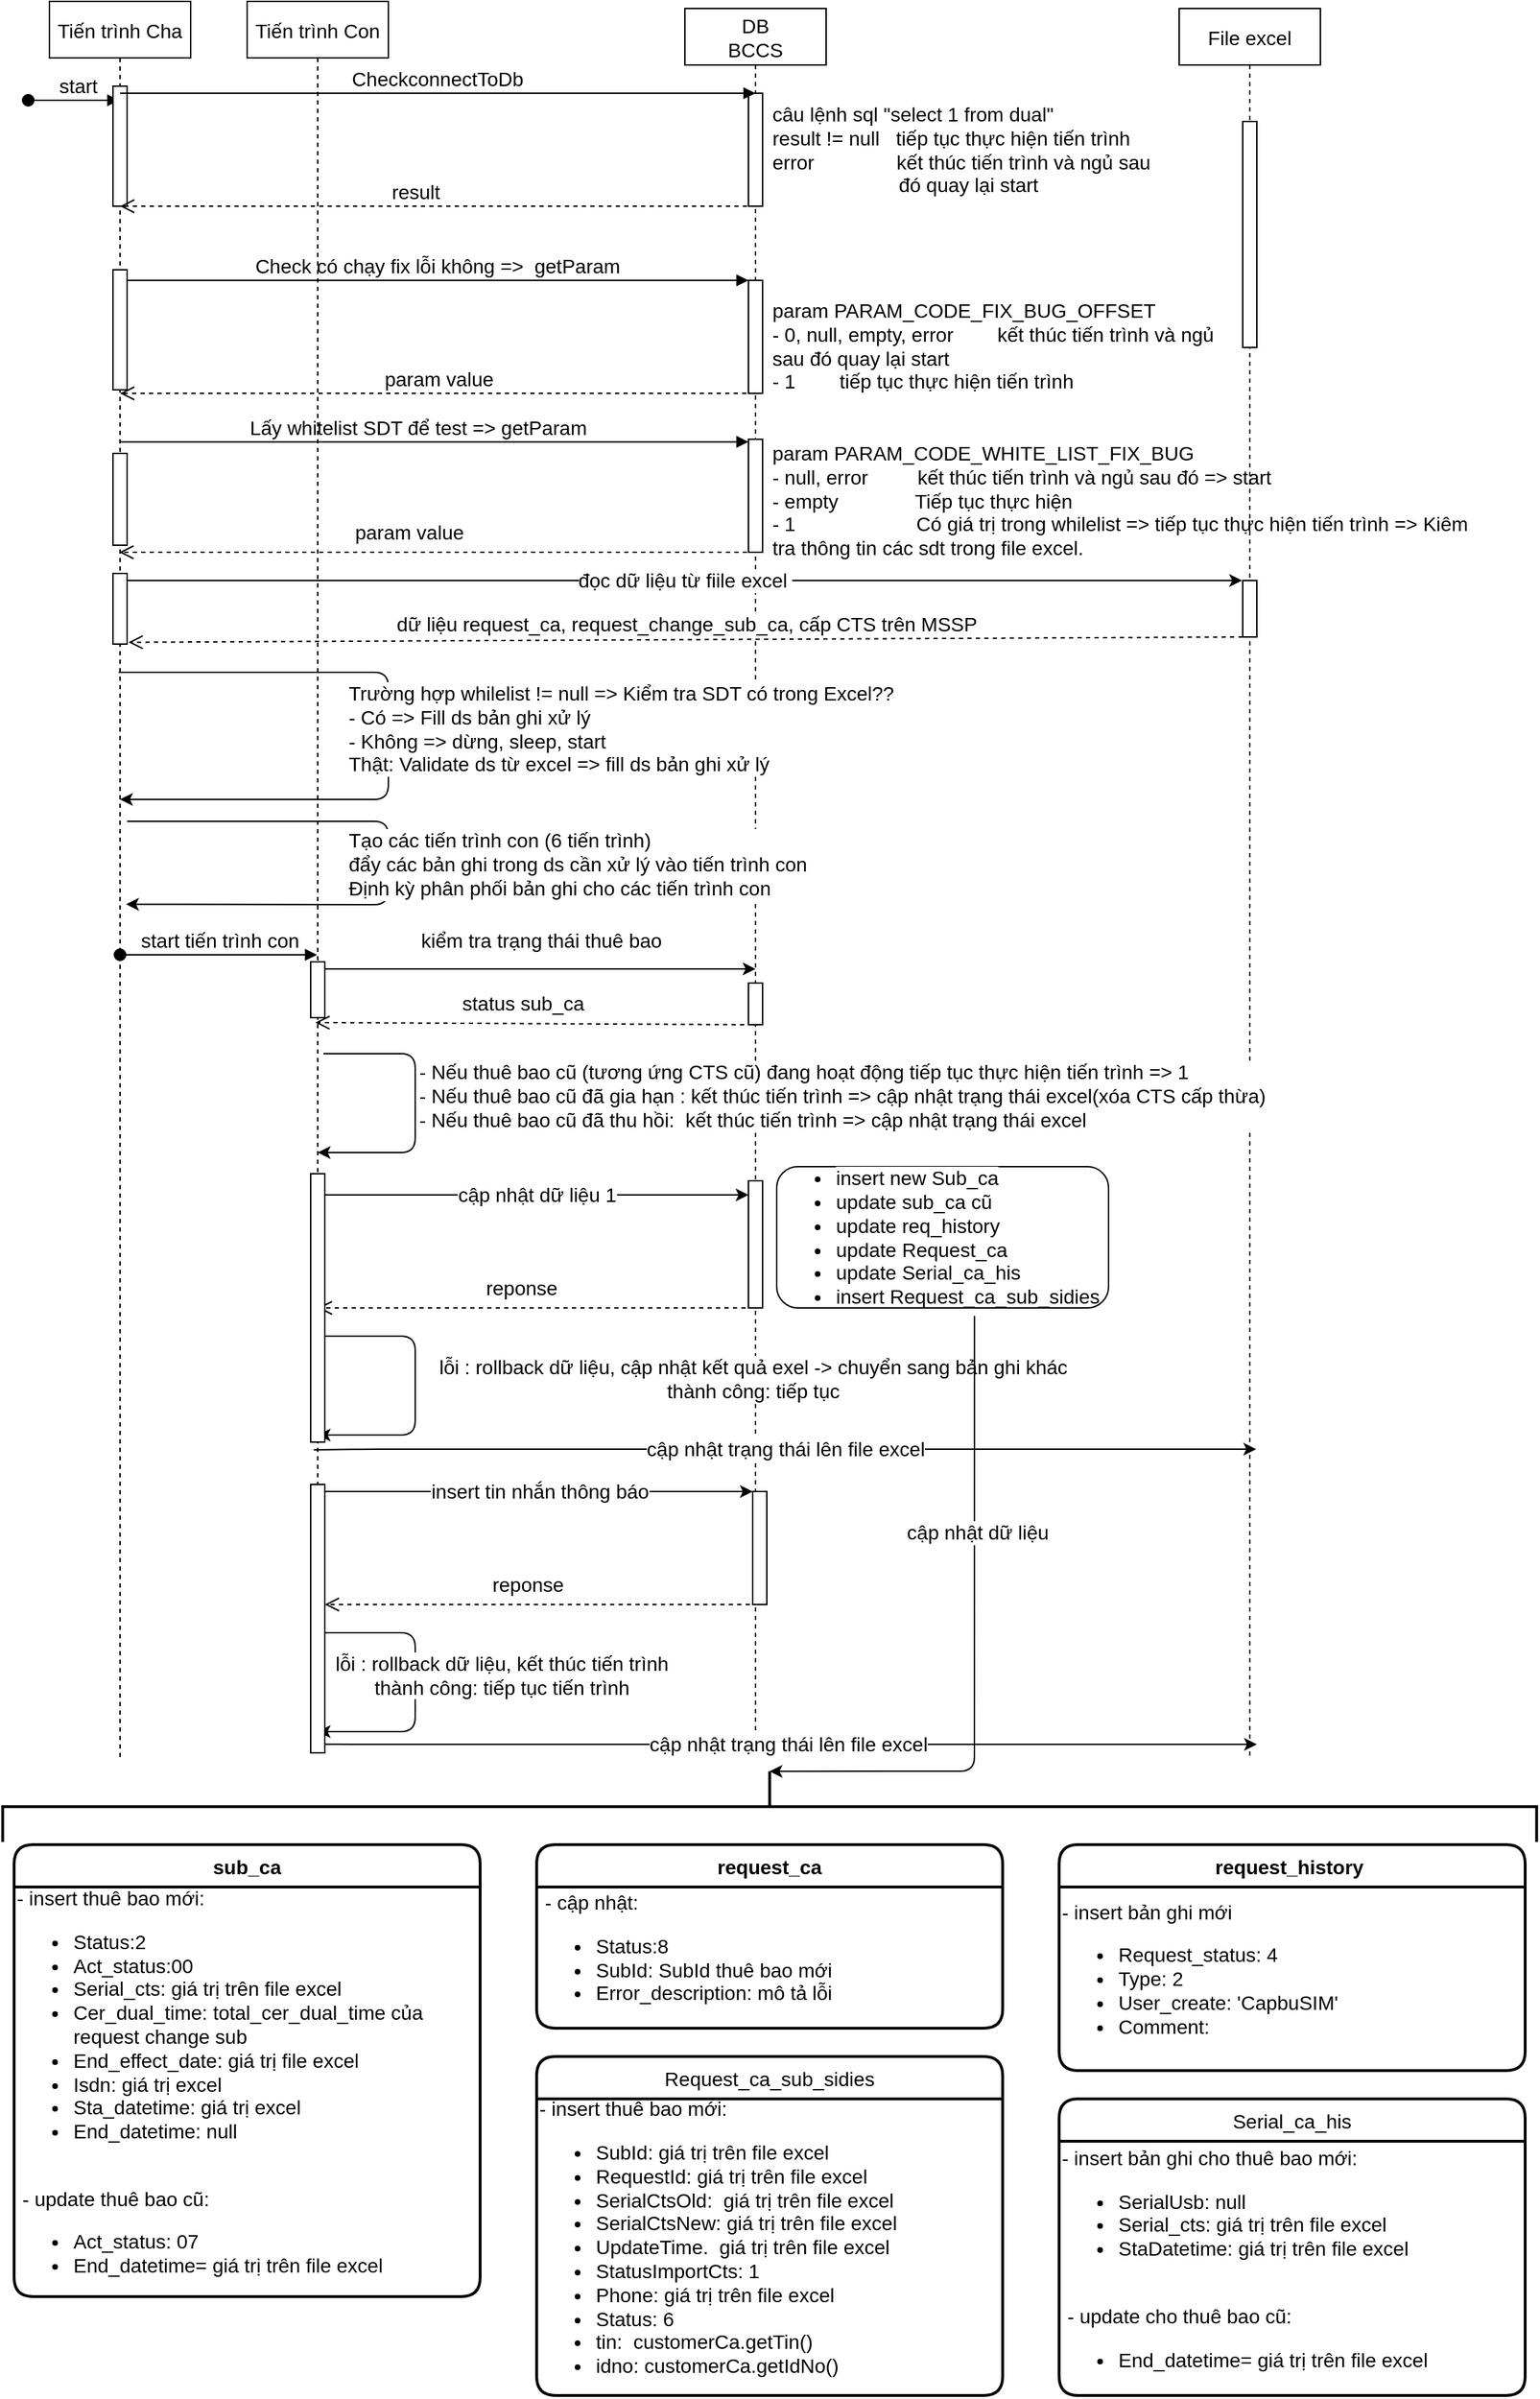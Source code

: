 <mxfile version="13.5.9" type="github">
  <diagram id="kgpKYQtTHZ0yAKxKKP6v" name="Page-1">
    <mxGraphModel dx="2347" dy="836" grid="1" gridSize="10" guides="1" tooltips="1" connect="1" arrows="1" fold="1" page="1" pageScale="1" pageWidth="850" pageHeight="1100" math="0" shadow="0">
      <root>
        <mxCell id="0" />
        <mxCell id="1" parent="0" />
        <mxCell id="3nuBFxr9cyL0pnOWT2aG-1" value="Tiến trình Cha" style="shape=umlLifeline;perimeter=lifelinePerimeter;container=1;collapsible=0;recursiveResize=0;rounded=0;shadow=0;strokeWidth=1;fontSize=14;" parent="1" vertex="1">
          <mxGeometry x="-110" y="75" width="100" height="1245" as="geometry" />
        </mxCell>
        <mxCell id="3nuBFxr9cyL0pnOWT2aG-2" value="" style="points=[];perimeter=orthogonalPerimeter;rounded=0;shadow=0;strokeWidth=1;fontSize=14;" parent="3nuBFxr9cyL0pnOWT2aG-1" vertex="1">
          <mxGeometry x="45" y="190" width="10" height="85" as="geometry" />
        </mxCell>
        <mxCell id="3nuBFxr9cyL0pnOWT2aG-3" value="start " style="verticalAlign=bottom;startArrow=oval;endArrow=block;startSize=8;shadow=0;strokeWidth=1;fontSize=14;" parent="3nuBFxr9cyL0pnOWT2aG-1" target="3nuBFxr9cyL0pnOWT2aG-1" edge="1">
          <mxGeometry x="0.167" relative="1" as="geometry">
            <mxPoint x="-15" y="70" as="sourcePoint" />
            <mxPoint as="offset" />
          </mxGeometry>
        </mxCell>
        <mxCell id="3nuBFxr9cyL0pnOWT2aG-4" value="" style="points=[];perimeter=orthogonalPerimeter;rounded=0;shadow=0;strokeWidth=1;fontSize=14;" parent="3nuBFxr9cyL0pnOWT2aG-1" vertex="1">
          <mxGeometry x="45" y="405" width="10" height="50" as="geometry" />
        </mxCell>
        <mxCell id="zwl1kb8XWR0ilbOw2src-7" value="" style="points=[];perimeter=orthogonalPerimeter;rounded=0;shadow=0;strokeWidth=1;fontSize=14;" parent="3nuBFxr9cyL0pnOWT2aG-1" vertex="1">
          <mxGeometry x="45" y="320" width="10" height="65" as="geometry" />
        </mxCell>
        <mxCell id="zwl1kb8XWR0ilbOw2src-13" value="" style="points=[];perimeter=orthogonalPerimeter;rounded=0;shadow=0;strokeWidth=1;fontSize=14;" parent="3nuBFxr9cyL0pnOWT2aG-1" vertex="1">
          <mxGeometry x="45" y="60" width="10" height="85" as="geometry" />
        </mxCell>
        <mxCell id="3nuBFxr9cyL0pnOWT2aG-5" value="DB &#xa;BCCS" style="shape=umlLifeline;perimeter=lifelinePerimeter;container=1;collapsible=0;recursiveResize=0;rounded=0;shadow=0;strokeWidth=1;fontSize=14;" parent="1" vertex="1">
          <mxGeometry x="340" y="80" width="100" height="1220" as="geometry" />
        </mxCell>
        <mxCell id="3nuBFxr9cyL0pnOWT2aG-6" value="" style="points=[];perimeter=orthogonalPerimeter;rounded=0;shadow=0;strokeWidth=1;fontSize=14;" parent="3nuBFxr9cyL0pnOWT2aG-5" vertex="1">
          <mxGeometry x="45" y="192.5" width="10" height="80" as="geometry" />
        </mxCell>
        <mxCell id="zwl1kb8XWR0ilbOw2src-9" value="" style="points=[];perimeter=orthogonalPerimeter;rounded=0;shadow=0;strokeWidth=1;fontSize=14;" parent="3nuBFxr9cyL0pnOWT2aG-5" vertex="1">
          <mxGeometry x="45" y="305" width="10" height="80" as="geometry" />
        </mxCell>
        <mxCell id="zwl1kb8XWR0ilbOw2src-14" value="" style="points=[];perimeter=orthogonalPerimeter;rounded=0;shadow=0;strokeWidth=1;fontSize=14;" parent="3nuBFxr9cyL0pnOWT2aG-5" vertex="1">
          <mxGeometry x="45" y="60" width="10" height="80" as="geometry" />
        </mxCell>
        <mxCell id="qP7RfjjSuJHUTKs1OxjB-9" value="" style="points=[];perimeter=orthogonalPerimeter;rounded=0;shadow=0;strokeWidth=1;fontSize=14;" parent="3nuBFxr9cyL0pnOWT2aG-5" vertex="1">
          <mxGeometry x="45" y="690" width="10" height="29.5" as="geometry" />
        </mxCell>
        <mxCell id="qP7RfjjSuJHUTKs1OxjB-18" value="" style="points=[];perimeter=orthogonalPerimeter;rounded=0;shadow=0;strokeWidth=1;fontSize=14;" parent="3nuBFxr9cyL0pnOWT2aG-5" vertex="1">
          <mxGeometry x="45" y="830" width="10" height="90" as="geometry" />
        </mxCell>
        <mxCell id="qP7RfjjSuJHUTKs1OxjB-24" value="" style="points=[];perimeter=orthogonalPerimeter;rounded=0;shadow=0;strokeWidth=1;fontSize=14;" parent="3nuBFxr9cyL0pnOWT2aG-5" vertex="1">
          <mxGeometry x="48" y="1050" width="10" height="80" as="geometry" />
        </mxCell>
        <mxCell id="3nuBFxr9cyL0pnOWT2aG-7" value="param value" style="verticalAlign=bottom;endArrow=open;dashed=1;endSize=8;shadow=0;strokeWidth=1;fontSize=14;" parent="1" edge="1" target="3nuBFxr9cyL0pnOWT2aG-1">
          <mxGeometry x="-0.006" relative="1" as="geometry">
            <mxPoint x="49.5" y="352.5" as="targetPoint" />
            <mxPoint x="389.5" y="352.5" as="sourcePoint" />
            <Array as="points">
              <mxPoint x="260" y="352.5" />
            </Array>
            <mxPoint as="offset" />
          </mxGeometry>
        </mxCell>
        <mxCell id="3nuBFxr9cyL0pnOWT2aG-8" value="Check có chạy fix lỗi không =&gt;  getParam" style="verticalAlign=bottom;endArrow=block;entryX=0;entryY=0;shadow=0;strokeWidth=1;fontSize=14;" parent="1" source="3nuBFxr9cyL0pnOWT2aG-2" target="3nuBFxr9cyL0pnOWT2aG-6" edge="1">
          <mxGeometry relative="1" as="geometry">
            <mxPoint x="275" y="282.5" as="sourcePoint" />
            <mxPoint as="offset" />
          </mxGeometry>
        </mxCell>
        <mxCell id="zwl1kb8XWR0ilbOw2src-1" value="File excel" style="shape=umlLifeline;perimeter=lifelinePerimeter;container=1;collapsible=0;recursiveResize=0;rounded=0;shadow=0;strokeWidth=1;fontSize=14;" parent="1" vertex="1">
          <mxGeometry x="690" y="80" width="100" height="1240" as="geometry" />
        </mxCell>
        <mxCell id="zwl1kb8XWR0ilbOw2src-2" value="" style="points=[];perimeter=orthogonalPerimeter;rounded=0;shadow=0;strokeWidth=1;fontSize=14;" parent="zwl1kb8XWR0ilbOw2src-1" vertex="1">
          <mxGeometry x="45" y="80" width="10" height="160" as="geometry" />
        </mxCell>
        <mxCell id="zwl1kb8XWR0ilbOw2src-6" value="&lt;div&gt;param&amp;nbsp;PARAM_CODE_FIX_BUG_OFFSET&amp;nbsp;&amp;nbsp;&lt;/div&gt;- 0, null, empty, error&amp;nbsp; &amp;nbsp; &amp;nbsp; &amp;nbsp; kết thúc tiến trình và ngủ sau đó quay lại start&lt;div style=&quot;font-size: 14px&quot;&gt;- 1&amp;nbsp; &amp;nbsp; &amp;nbsp; &amp;nbsp; tiếp tục thực hiện tiến trình&lt;/div&gt;" style="text;html=1;strokeColor=none;fillColor=none;align=left;verticalAlign=middle;whiteSpace=wrap;rounded=0;fontSize=14;" parent="1" vertex="1">
          <mxGeometry x="400" y="287.5" width="330" height="62.5" as="geometry" />
        </mxCell>
        <mxCell id="zwl1kb8XWR0ilbOw2src-8" value="Lấy whitelist SDT để test =&gt; getParam" style="verticalAlign=bottom;endArrow=block;shadow=0;strokeWidth=1;exitX=0.493;exitY=0.272;exitDx=0;exitDy=0;exitPerimeter=0;fontSize=14;" parent="1" target="zwl1kb8XWR0ilbOw2src-9" edge="1">
          <mxGeometry x="-0.048" relative="1" as="geometry">
            <mxPoint x="-60.7" y="386.84" as="sourcePoint" />
            <mxPoint x="380" y="387" as="targetPoint" />
            <mxPoint as="offset" />
          </mxGeometry>
        </mxCell>
        <mxCell id="zwl1kb8XWR0ilbOw2src-11" value="param PARAM_CODE_WHITE_LIST_FIX_BUG&lt;br style=&quot;font-size: 14px&quot;&gt;- null, error&amp;nbsp; &amp;nbsp; &amp;nbsp; &amp;nbsp; &amp;nbsp;kết thúc tiến trình và ngủ sau đó =&amp;gt; start&lt;br style=&quot;font-size: 14px&quot;&gt;- empty&amp;nbsp; &amp;nbsp; &amp;nbsp; &amp;nbsp; &amp;nbsp; &amp;nbsp; &amp;nbsp; Tiếp tục thực hiện&lt;br&gt;- 1&amp;nbsp; &amp;nbsp; &amp;nbsp; &amp;nbsp; &amp;nbsp; &amp;nbsp; &amp;nbsp; &amp;nbsp; &amp;nbsp; &amp;nbsp; &amp;nbsp; Có giá trị trong whilelist =&amp;gt; tiếp tục thực hiện tiến trình =&amp;gt; Kiêm tra thông tin các sdt trong file excel." style="text;whiteSpace=wrap;html=1;fontSize=14;" parent="1" vertex="1">
          <mxGeometry x="400" y="380" width="510" height="85" as="geometry" />
        </mxCell>
        <mxCell id="zwl1kb8XWR0ilbOw2src-12" value="param value" style="verticalAlign=bottom;endArrow=open;dashed=1;endSize=8;shadow=0;strokeWidth=1;fontSize=14;" parent="1" edge="1">
          <mxGeometry x="0.177" y="-20" relative="1" as="geometry">
            <mxPoint x="-60.553" y="465" as="targetPoint" />
            <mxPoint x="390" y="465" as="sourcePoint" />
            <Array as="points">
              <mxPoint x="260.5" y="465" />
            </Array>
            <mxPoint x="20" y="16" as="offset" />
          </mxGeometry>
        </mxCell>
        <mxCell id="zwl1kb8XWR0ilbOw2src-17" value="CheckconnectToDb" style="verticalAlign=bottom;endArrow=block;entryX=0.5;entryY=0;shadow=0;strokeWidth=1;entryDx=0;entryDy=0;entryPerimeter=0;fontSize=14;" parent="1" target="zwl1kb8XWR0ilbOw2src-14" edge="1" source="3nuBFxr9cyL0pnOWT2aG-1">
          <mxGeometry relative="1" as="geometry">
            <mxPoint x="50" y="140" as="sourcePoint" />
            <mxPoint x="380" y="140" as="targetPoint" />
            <mxPoint as="offset" />
          </mxGeometry>
        </mxCell>
        <mxCell id="zwl1kb8XWR0ilbOw2src-18" value="result " style="verticalAlign=bottom;endArrow=open;dashed=1;endSize=8;shadow=0;strokeWidth=1;fontSize=14;" parent="1" edge="1" target="3nuBFxr9cyL0pnOWT2aG-1">
          <mxGeometry x="0.059" relative="1" as="geometry">
            <mxPoint x="50" y="220" as="targetPoint" />
            <mxPoint x="390" y="220" as="sourcePoint" />
            <Array as="points" />
            <mxPoint as="offset" />
          </mxGeometry>
        </mxCell>
        <mxCell id="zwl1kb8XWR0ilbOw2src-19" value="câu lệnh sql &quot;select 1 from dual&quot;&lt;br style=&quot;font-size: 14px;&quot;&gt;result != null&amp;nbsp; &amp;nbsp;tiếp tục thực hiện tiến trình&lt;br style=&quot;font-size: 14px;&quot;&gt;error&amp;nbsp; &amp;nbsp; &amp;nbsp; &amp;nbsp; &amp;nbsp; &amp;nbsp; &amp;nbsp; &amp;nbsp;kết thúc tiến trình và ngủ sau&amp;nbsp; &amp;nbsp; &amp;nbsp; &amp;nbsp; &amp;nbsp; &amp;nbsp; &amp;nbsp; &amp;nbsp; &amp;nbsp; &amp;nbsp; &amp;nbsp; &amp;nbsp; &amp;nbsp;đó quay lại start" style="text;html=1;strokeColor=none;fillColor=none;align=left;verticalAlign=middle;whiteSpace=wrap;rounded=0;fontSize=14;" parent="1" vertex="1">
          <mxGeometry x="400" y="150" width="280" height="60" as="geometry" />
        </mxCell>
        <mxCell id="zwl1kb8XWR0ilbOw2src-21" value="" style="points=[];perimeter=orthogonalPerimeter;rounded=0;shadow=0;strokeWidth=1;fontSize=14;" parent="1" vertex="1">
          <mxGeometry x="735" y="485" width="10" height="40" as="geometry" />
        </mxCell>
        <mxCell id="qP7RfjjSuJHUTKs1OxjB-2" value="" style="endArrow=classic;html=1;fontSize=14;" parent="1" edge="1" source="3nuBFxr9cyL0pnOWT2aG-4">
          <mxGeometry relative="1" as="geometry">
            <mxPoint x="-60.553" y="485" as="sourcePoint" />
            <mxPoint x="734.5" y="485" as="targetPoint" />
          </mxGeometry>
        </mxCell>
        <mxCell id="qP7RfjjSuJHUTKs1OxjB-3" value="đọc dữ liệu từ fiile excel&amp;nbsp;" style="edgeLabel;resizable=0;html=1;align=center;verticalAlign=middle;fontSize=14;" parent="qP7RfjjSuJHUTKs1OxjB-2" connectable="0" vertex="1">
          <mxGeometry relative="1" as="geometry" />
        </mxCell>
        <mxCell id="qP7RfjjSuJHUTKs1OxjB-5" value="dữ liệu request_ca, request_change_sub_ca, cấp CTS trên MSSP&lt;br style=&quot;font-size: 14px;&quot;&gt;" style="html=1;verticalAlign=bottom;endArrow=open;dashed=1;endSize=8;exitX=0;exitY=1;exitDx=0;exitDy=0;exitPerimeter=0;entryX=1.1;entryY=0.975;entryDx=0;entryDy=0;entryPerimeter=0;fontSize=14;" parent="1" source="zwl1kb8XWR0ilbOw2src-21" target="3nuBFxr9cyL0pnOWT2aG-4" edge="1">
          <mxGeometry relative="1" as="geometry">
            <mxPoint x="420" y="575" as="sourcePoint" />
            <mxPoint x="340" y="575" as="targetPoint" />
            <Array as="points" />
          </mxGeometry>
        </mxCell>
        <mxCell id="qP7RfjjSuJHUTKs1OxjB-6" value="" style="endArrow=classic;html=1;fontSize=14;" parent="1" edge="1" source="cTrpMsffe2Rf8CX8WzKy-10">
          <mxGeometry relative="1" as="geometry">
            <mxPoint x="55.5" y="760" as="sourcePoint" />
            <mxPoint x="390" y="760" as="targetPoint" />
          </mxGeometry>
        </mxCell>
        <mxCell id="qP7RfjjSuJHUTKs1OxjB-7" value="kiểm tra trạng thái thuê bao" style="edgeLabel;resizable=0;html=1;align=center;verticalAlign=middle;fontSize=14;" parent="qP7RfjjSuJHUTKs1OxjB-6" connectable="0" vertex="1">
          <mxGeometry relative="1" as="geometry">
            <mxPoint y="-20" as="offset" />
          </mxGeometry>
        </mxCell>
        <mxCell id="qP7RfjjSuJHUTKs1OxjB-8" value="status sub_ca" style="verticalAlign=bottom;endArrow=open;dashed=1;endSize=8;shadow=0;strokeWidth=1;fontSize=14;entryX=0.483;entryY=0.568;entryDx=0;entryDy=0;entryPerimeter=0;" parent="1" edge="1">
          <mxGeometry x="0.177" y="-20" relative="1" as="geometry">
            <mxPoint x="78.3" y="797.96" as="targetPoint" />
            <mxPoint x="388" y="799.5" as="sourcePoint" />
            <Array as="points" />
            <mxPoint x="20" y="16" as="offset" />
          </mxGeometry>
        </mxCell>
        <mxCell id="qP7RfjjSuJHUTKs1OxjB-12" value="" style="endArrow=classic;html=1;fontSize=14;entryX=0.493;entryY=0.501;entryDx=0;entryDy=0;entryPerimeter=0;" parent="1" edge="1">
          <mxGeometry relative="1" as="geometry">
            <mxPoint x="-55" y="655.5" as="sourcePoint" />
            <mxPoint x="-55.7" y="714.245" as="targetPoint" />
            <Array as="points">
              <mxPoint x="130" y="655.5" />
              <mxPoint x="130" y="714.5" />
            </Array>
          </mxGeometry>
        </mxCell>
        <mxCell id="qP7RfjjSuJHUTKs1OxjB-13" value="Tạo các tiến trình con (6 tiến trình)&lt;br&gt;đẩy các bản ghi trong ds cần xử lý vào tiến trình con&lt;br&gt;Định kỳ phân phối bản ghi cho các tiến trình con" style="edgeLabel;resizable=0;html=1;align=left;verticalAlign=middle;fontSize=14;" parent="qP7RfjjSuJHUTKs1OxjB-12" connectable="0" vertex="1">
          <mxGeometry relative="1" as="geometry">
            <mxPoint x="-30.0" as="offset" />
          </mxGeometry>
        </mxCell>
        <mxCell id="qP7RfjjSuJHUTKs1OxjB-14" value=" start tiến trình con" style="verticalAlign=bottom;startArrow=oval;endArrow=block;startSize=8;shadow=0;strokeWidth=1;fontSize=14;" parent="1" edge="1">
          <mxGeometry x="0.004" relative="1" as="geometry">
            <mxPoint x="-60" y="750" as="sourcePoint" />
            <mxPoint x="-1" as="offset" />
            <mxPoint x="79.5" y="750.0" as="targetPoint" />
          </mxGeometry>
        </mxCell>
        <mxCell id="qP7RfjjSuJHUTKs1OxjB-15" value="" style="endArrow=classic;html=1;fontSize=14;" parent="1" edge="1">
          <mxGeometry relative="1" as="geometry">
            <mxPoint x="84" y="820" as="sourcePoint" />
            <mxPoint x="80" y="890" as="targetPoint" />
            <Array as="points">
              <mxPoint x="149" y="820" />
              <mxPoint x="149" y="890" />
              <mxPoint x="119" y="890" />
            </Array>
          </mxGeometry>
        </mxCell>
        <mxCell id="qP7RfjjSuJHUTKs1OxjB-16" value="- Nếu thuê bao cũ (tương ứng CTS cũ) đang hoạt động tiếp tục thực hiện tiến trình =&amp;gt; 1&lt;br style=&quot;font-size: 14px&quot;&gt;- Nếu thuê bao cũ đã gia hạn : kết thúc tiến trình =&amp;gt; cập nhật trạng thái excel(xóa CTS cấp thừa)&lt;br&gt;- Nếu thuê bao cũ đã thu hồi:&amp;nbsp; kết thúc tiến trình =&amp;gt; cập nhật trạng thái excel" style="edgeLabel;resizable=0;html=1;align=left;verticalAlign=middle;fontSize=14;" parent="qP7RfjjSuJHUTKs1OxjB-15" connectable="0" vertex="1">
          <mxGeometry relative="1" as="geometry">
            <mxPoint x="1" y="-7.11" as="offset" />
          </mxGeometry>
        </mxCell>
        <mxCell id="qP7RfjjSuJHUTKs1OxjB-19" value="" style="endArrow=classic;html=1;fontSize=14;" parent="1" edge="1" source="cTrpMsffe2Rf8CX8WzKy-11">
          <mxGeometry relative="1" as="geometry">
            <mxPoint x="50.5" y="920" as="sourcePoint" />
            <mxPoint x="385" y="920" as="targetPoint" />
          </mxGeometry>
        </mxCell>
        <mxCell id="qP7RfjjSuJHUTKs1OxjB-20" value="cập nhật dữ liệu 1" style="edgeLabel;resizable=0;html=1;align=center;verticalAlign=middle;fontSize=14;" parent="qP7RfjjSuJHUTKs1OxjB-19" connectable="0" vertex="1">
          <mxGeometry relative="1" as="geometry" />
        </mxCell>
        <mxCell id="qP7RfjjSuJHUTKs1OxjB-21" value="reponse" style="verticalAlign=bottom;endArrow=open;dashed=1;endSize=8;shadow=0;strokeWidth=1;fontSize=14;entryX=0.5;entryY=0.5;entryDx=0;entryDy=0;entryPerimeter=0;" parent="1" edge="1" target="cTrpMsffe2Rf8CX8WzKy-11">
          <mxGeometry x="0.177" y="-20" relative="1" as="geometry">
            <mxPoint x="47" y="1000" as="targetPoint" />
            <mxPoint x="383" y="1000" as="sourcePoint" />
            <Array as="points" />
            <mxPoint x="20" y="16" as="offset" />
          </mxGeometry>
        </mxCell>
        <mxCell id="qP7RfjjSuJHUTKs1OxjB-22" value="" style="endArrow=classic;html=1;fontSize=14;exitX=0.472;exitY=0.816;exitDx=0;exitDy=0;exitPerimeter=0;" parent="1" edge="1">
          <mxGeometry relative="1" as="geometry">
            <mxPoint x="77.2" y="1100.52" as="sourcePoint" />
            <mxPoint x="744.5" y="1100" as="targetPoint" />
            <Array as="points">
              <mxPoint x="115" y="1100" />
            </Array>
          </mxGeometry>
        </mxCell>
        <mxCell id="qP7RfjjSuJHUTKs1OxjB-23" value="cập nhật trạng thái lên file excel" style="edgeLabel;resizable=0;html=1;align=center;verticalAlign=middle;fontSize=14;" parent="qP7RfjjSuJHUTKs1OxjB-22" connectable="0" vertex="1">
          <mxGeometry relative="1" as="geometry" />
        </mxCell>
        <mxCell id="qP7RfjjSuJHUTKs1OxjB-25" value="" style="endArrow=classic;html=1;fontSize=14;" parent="1" edge="1" source="cTrpMsffe2Rf8CX8WzKy-12">
          <mxGeometry relative="1" as="geometry">
            <mxPoint x="53.5" y="1130" as="sourcePoint" />
            <mxPoint x="388" y="1130" as="targetPoint" />
          </mxGeometry>
        </mxCell>
        <mxCell id="qP7RfjjSuJHUTKs1OxjB-26" value="insert tin nhắn thông báo" style="edgeLabel;resizable=0;html=1;align=center;verticalAlign=middle;fontSize=14;" parent="qP7RfjjSuJHUTKs1OxjB-25" connectable="0" vertex="1">
          <mxGeometry relative="1" as="geometry" />
        </mxCell>
        <mxCell id="qP7RfjjSuJHUTKs1OxjB-27" value="reponse" style="verticalAlign=bottom;endArrow=open;dashed=1;endSize=8;shadow=0;strokeWidth=1;fontSize=14;" parent="1" edge="1" target="cTrpMsffe2Rf8CX8WzKy-12">
          <mxGeometry x="0.177" y="-20" relative="1" as="geometry">
            <mxPoint x="50" y="1210" as="targetPoint" />
            <mxPoint x="386" y="1210" as="sourcePoint" />
            <Array as="points" />
            <mxPoint x="20" y="16" as="offset" />
          </mxGeometry>
        </mxCell>
        <mxCell id="qP7RfjjSuJHUTKs1OxjB-29" value="" style="endArrow=classic;html=1;fontSize=14;exitX=0.5;exitY=0.968;exitDx=0;exitDy=0;exitPerimeter=0;" parent="1" edge="1" source="cTrpMsffe2Rf8CX8WzKy-12">
          <mxGeometry relative="1" as="geometry">
            <mxPoint x="55.5" y="1309" as="sourcePoint" />
            <mxPoint x="745" y="1309" as="targetPoint" />
            <Array as="points">
              <mxPoint x="115.5" y="1309" />
            </Array>
          </mxGeometry>
        </mxCell>
        <mxCell id="qP7RfjjSuJHUTKs1OxjB-30" value="cập nhật trạng thái lên file excel" style="edgeLabel;resizable=0;html=1;align=center;verticalAlign=middle;fontSize=14;" parent="qP7RfjjSuJHUTKs1OxjB-29" connectable="0" vertex="1">
          <mxGeometry relative="1" as="geometry" />
        </mxCell>
        <mxCell id="qP7RfjjSuJHUTKs1OxjB-32" value="" style="endArrow=classic;html=1;fontSize=14;" parent="1" edge="1">
          <mxGeometry relative="1" as="geometry">
            <mxPoint x="84" y="1020" as="sourcePoint" />
            <mxPoint x="80" y="1090" as="targetPoint" />
            <Array as="points">
              <mxPoint x="149" y="1020" />
              <mxPoint x="149" y="1090" />
              <mxPoint x="119" y="1090" />
            </Array>
          </mxGeometry>
        </mxCell>
        <mxCell id="qP7RfjjSuJHUTKs1OxjB-33" value="lỗi : rollback dữ liệu, cập nhật kết quả exel -&amp;gt; chuyển sang bản ghi khác&lt;br style=&quot;font-size: 14px&quot;&gt;thành công: tiếp tục" style="edgeLabel;resizable=0;html=1;align=center;verticalAlign=middle;fontSize=14;" parent="qP7RfjjSuJHUTKs1OxjB-32" connectable="0" vertex="1">
          <mxGeometry relative="1" as="geometry">
            <mxPoint x="239" y="-7" as="offset" />
          </mxGeometry>
        </mxCell>
        <mxCell id="qP7RfjjSuJHUTKs1OxjB-34" value="" style="endArrow=classic;html=1;fontSize=14;" parent="1" edge="1">
          <mxGeometry relative="1" as="geometry">
            <mxPoint x="84" y="1230" as="sourcePoint" />
            <mxPoint x="80" y="1300" as="targetPoint" />
            <Array as="points">
              <mxPoint x="149" y="1230" />
              <mxPoint x="149" y="1300" />
              <mxPoint x="119" y="1300" />
            </Array>
          </mxGeometry>
        </mxCell>
        <mxCell id="qP7RfjjSuJHUTKs1OxjB-35" value="lỗi : rollback dữ liệu, kết thúc tiến trình&lt;br style=&quot;font-size: 14px;&quot;&gt;thành công: tiếp tục tiến trình" style="edgeLabel;resizable=0;html=1;align=center;verticalAlign=middle;fontSize=14;" parent="qP7RfjjSuJHUTKs1OxjB-34" connectable="0" vertex="1">
          <mxGeometry relative="1" as="geometry">
            <mxPoint x="61" y="-7" as="offset" />
          </mxGeometry>
        </mxCell>
        <mxCell id="qP7RfjjSuJHUTKs1OxjB-58" value="" style="endArrow=classic;html=1;exitX=0.596;exitY=1.056;exitDx=0;exitDy=0;exitPerimeter=0;fontSize=14;entryX=0;entryY=0.5;entryDx=0;entryDy=0;entryPerimeter=0;" parent="1" edge="1" target="cTrpMsffe2Rf8CX8WzKy-1" source="qP7RfjjSuJHUTKs1OxjB-60">
          <mxGeometry relative="1" as="geometry">
            <mxPoint x="545" y="1020" as="sourcePoint" />
            <mxPoint x="400" y="1320" as="targetPoint" />
            <Array as="points">
              <mxPoint x="545" y="1328" />
            </Array>
          </mxGeometry>
        </mxCell>
        <mxCell id="qP7RfjjSuJHUTKs1OxjB-59" value="cập nhật dữ liệu" style="edgeLabel;resizable=0;html=1;align=center;verticalAlign=middle;fontSize=14;" parent="qP7RfjjSuJHUTKs1OxjB-58" connectable="0" vertex="1">
          <mxGeometry relative="1" as="geometry">
            <mxPoint x="1.84" y="-80.6" as="offset" />
          </mxGeometry>
        </mxCell>
        <mxCell id="qP7RfjjSuJHUTKs1OxjB-60" value="&lt;ul style=&quot;font-size: 14px;&quot;&gt;&lt;li style=&quot;font-size: 14px;&quot;&gt;&lt;span style=&quot;font-size: 14px; background-color: rgb(255, 255, 255);&quot;&gt;insert new Sub_ca&lt;/span&gt;&lt;/li&gt;&lt;li style=&quot;font-size: 14px;&quot;&gt;update sub_ca cũ&lt;/li&gt;&lt;li style=&quot;font-size: 14px;&quot;&gt;update req_history&lt;/li&gt;&lt;li style=&quot;font-size: 14px;&quot;&gt;update&amp;nbsp;Request_ca&lt;br style=&quot;font-size: 14px;&quot;&gt;&lt;/li&gt;&lt;li style=&quot;font-size: 14px;&quot;&gt;update&amp;nbsp;Serial_ca_his&lt;br style=&quot;font-size: 14px;&quot;&gt;&lt;/li&gt;&lt;li style=&quot;font-size: 14px;&quot;&gt;insert Request_ca_sub_sidies&lt;/li&gt;&lt;/ul&gt;" style="rounded=1;whiteSpace=wrap;html=1;align=left;fontSize=14;" parent="1" vertex="1">
          <mxGeometry x="405" y="900" width="235" height="100" as="geometry" />
        </mxCell>
        <mxCell id="cTrpMsffe2Rf8CX8WzKy-1" value="" style="strokeWidth=2;html=1;shape=mxgraph.flowchart.annotation_2;align=left;labelPosition=right;pointerEvents=1;rotation=90;fontSize=14;" vertex="1" parent="1">
          <mxGeometry x="375" y="810" width="50" height="1086.25" as="geometry" />
        </mxCell>
        <mxCell id="cTrpMsffe2Rf8CX8WzKy-2" value="" style="endArrow=classic;html=1;fontSize=14;" edge="1" parent="1" target="3nuBFxr9cyL0pnOWT2aG-1">
          <mxGeometry relative="1" as="geometry">
            <mxPoint x="-61" y="550" as="sourcePoint" />
            <mxPoint x="-65.0" y="595.38" as="targetPoint" />
            <Array as="points">
              <mxPoint x="130" y="550" />
              <mxPoint x="130" y="640" />
            </Array>
          </mxGeometry>
        </mxCell>
        <mxCell id="cTrpMsffe2Rf8CX8WzKy-3" value="Trường hợp whilelist != null =&amp;gt; Kiểm tra SDT có trong Excel??&lt;br&gt;- Có =&amp;gt; Fill ds bản ghi xử lý&lt;br&gt;- Không =&amp;gt; dừng, sleep, start&lt;br&gt;&lt;div&gt;Thật: Validate ds từ excel =&amp;gt; fill ds bản ghi xử lý&lt;/div&gt;" style="edgeLabel;resizable=0;html=1;align=left;verticalAlign=middle;fontSize=14;" connectable="0" vertex="1" parent="cTrpMsffe2Rf8CX8WzKy-2">
          <mxGeometry relative="1" as="geometry">
            <mxPoint x="-30" y="-4.79" as="offset" />
          </mxGeometry>
        </mxCell>
        <mxCell id="cTrpMsffe2Rf8CX8WzKy-4" value="Tiến trình Con" style="shape=umlLifeline;perimeter=lifelinePerimeter;container=1;collapsible=0;recursiveResize=0;rounded=0;shadow=0;strokeWidth=1;fontSize=14;" vertex="1" parent="1">
          <mxGeometry x="30" y="75" width="100" height="1220" as="geometry" />
        </mxCell>
        <mxCell id="cTrpMsffe2Rf8CX8WzKy-10" value="" style="points=[];perimeter=orthogonalPerimeter;rounded=0;shadow=0;strokeWidth=1;fontSize=14;" vertex="1" parent="cTrpMsffe2Rf8CX8WzKy-4">
          <mxGeometry x="45" y="680" width="10" height="39.5" as="geometry" />
        </mxCell>
        <mxCell id="cTrpMsffe2Rf8CX8WzKy-11" value="" style="points=[];perimeter=orthogonalPerimeter;rounded=0;shadow=0;strokeWidth=1;fontSize=14;" vertex="1" parent="cTrpMsffe2Rf8CX8WzKy-4">
          <mxGeometry x="45" y="830" width="10" height="190" as="geometry" />
        </mxCell>
        <mxCell id="cTrpMsffe2Rf8CX8WzKy-12" value="" style="points=[];perimeter=orthogonalPerimeter;rounded=0;shadow=0;strokeWidth=1;fontSize=14;" vertex="1" parent="cTrpMsffe2Rf8CX8WzKy-4">
          <mxGeometry x="45" y="1050" width="10" height="190" as="geometry" />
        </mxCell>
        <mxCell id="qP7RfjjSuJHUTKs1OxjB-36" value="sub_ca" style="swimlane;childLayout=stackLayout;horizontal=1;startSize=30;horizontalStack=0;rounded=1;fontSize=14;fontStyle=1;strokeWidth=2;resizeParent=0;resizeLast=1;shadow=0;dashed=0;align=center;fontFamily=Helvetica;" parent="1" vertex="1">
          <mxGeometry x="-135" y="1380" width="330" height="320" as="geometry" />
        </mxCell>
        <mxCell id="qP7RfjjSuJHUTKs1OxjB-46" value="&lt;span style=&quot;font-size: 14px;&quot;&gt;-&amp;nbsp;insert thuê bao mới:&lt;/span&gt;&lt;span style=&quot;font-size: 14px;&quot;&gt;&amp;nbsp; &amp;nbsp;&amp;nbsp;&lt;/span&gt;&lt;span style=&quot;font-size: 14px;&quot;&gt;&lt;br style=&quot;font-size: 14px;&quot;&gt;&lt;/span&gt;&lt;ul style=&quot;font-size: 14px;&quot;&gt;&lt;li style=&quot;font-size: 14px;&quot;&gt;&lt;span style=&quot;font-size: 14px;&quot;&gt;Status:2&lt;/span&gt;&lt;/li&gt;&lt;li style=&quot;font-size: 14px;&quot;&gt;&lt;span style=&quot;font-size: 14px;&quot;&gt;Act_status:00&lt;/span&gt;&lt;/li&gt;&lt;li style=&quot;font-size: 14px;&quot;&gt;&lt;span style=&quot;font-size: 14px;&quot;&gt;Serial_cts: giá trị trên file excel&lt;/span&gt;&lt;/li&gt;&lt;li style=&quot;font-size: 14px;&quot;&gt;&lt;span style=&quot;font-size: 14px;&quot;&gt;Cer_dual_time:&amp;nbsp;&lt;/span&gt;total_cer_dual_time của request change sub&lt;/li&gt;&lt;li style=&quot;font-size: 14px;&quot;&gt;End_effect_date: giá trị file excel&lt;br style=&quot;font-size: 14px;&quot;&gt;&lt;/li&gt;&lt;li style=&quot;font-size: 14px;&quot;&gt;Isdn: giá trị excel&amp;nbsp;&lt;/li&gt;&lt;li style=&quot;font-size: 14px;&quot;&gt;Sta_datetime: giá trị excel&lt;/li&gt;&lt;li style=&quot;font-size: 14px;&quot;&gt;End_datetime: null&lt;/li&gt;&lt;/ul&gt;&lt;br style=&quot;padding: 0px; margin: 0px; font-size: 14px;&quot;&gt;&lt;span style=&quot;font-size: 14px;&quot;&gt;&amp;nbsp;- update thuê bao cũ:&lt;/span&gt;&lt;br style=&quot;padding: 0px; margin: 0px; font-size: 14px;&quot;&gt;&lt;ul style=&quot;font-size: 14px;&quot;&gt;&lt;li style=&quot;font-size: 14px;&quot;&gt;&lt;span style=&quot;font-size: 14px;&quot;&gt;Act_status: 07&lt;/span&gt;&lt;/li&gt;&lt;li style=&quot;font-size: 14px;&quot;&gt;&lt;span style=&quot;font-size: 14px;&quot;&gt;End_datetime= giá trị trên file excel&lt;/span&gt;&lt;/li&gt;&lt;/ul&gt;" style="text;html=1;strokeColor=none;fillColor=none;align=left;verticalAlign=middle;whiteSpace=wrap;rounded=0;fontFamily=Helvetica;fontSize=14;" parent="qP7RfjjSuJHUTKs1OxjB-36" vertex="1">
          <mxGeometry y="30" width="330" height="290" as="geometry" />
        </mxCell>
        <mxCell id="qP7RfjjSuJHUTKs1OxjB-43" value="request_ca" style="swimlane;childLayout=stackLayout;horizontal=1;startSize=30;horizontalStack=0;rounded=1;fontSize=14;fontStyle=1;strokeWidth=2;resizeParent=0;resizeLast=1;shadow=0;dashed=0;align=center;fontFamily=Helvetica;" parent="1" vertex="1">
          <mxGeometry x="235" y="1380" width="330" height="130" as="geometry" />
        </mxCell>
        <mxCell id="qP7RfjjSuJHUTKs1OxjB-45" value="&lt;span style=&quot;font-size: 14px;&quot;&gt;&amp;nbsp;- cập nhật:&lt;/span&gt;&lt;br style=&quot;font-size: 14px;&quot;&gt;&lt;ul style=&quot;font-size: 14px;&quot;&gt;&lt;li style=&quot;font-size: 14px;&quot;&gt;&lt;span style=&quot;font-size: 14px;&quot;&gt;Status:8&lt;/span&gt;&lt;/li&gt;&lt;li style=&quot;font-size: 14px;&quot;&gt;&lt;span style=&quot;font-size: 14px;&quot;&gt;SubId: SubId thuê bao mới&lt;/span&gt;&lt;/li&gt;&lt;li style=&quot;font-size: 14px;&quot;&gt;&lt;span style=&quot;font-size: 14px;&quot;&gt;Error_description: mô tả lỗi&lt;/span&gt;&lt;/li&gt;&lt;/ul&gt;" style="text;html=1;align=left;verticalAlign=middle;resizable=0;points=[];autosize=1;fontFamily=Helvetica;fontSize=14;" parent="qP7RfjjSuJHUTKs1OxjB-43" vertex="1">
          <mxGeometry y="30" width="330" height="100" as="geometry" />
        </mxCell>
        <mxCell id="qP7RfjjSuJHUTKs1OxjB-54" value="Request_ca_sub_sidies" style="swimlane;childLayout=stackLayout;horizontal=1;startSize=30;horizontalStack=0;rounded=1;fontSize=14;fontStyle=0;strokeWidth=2;resizeParent=0;resizeLast=1;shadow=0;dashed=0;align=center;fontFamily=Helvetica;" parent="1" vertex="1">
          <mxGeometry x="235" y="1530" width="330" height="240" as="geometry" />
        </mxCell>
        <mxCell id="qP7RfjjSuJHUTKs1OxjB-56" value="&lt;span style=&quot;font-size: 14px;&quot;&gt;-&amp;nbsp;insert thuê bao mới:&lt;/span&gt;&lt;span style=&quot;font-size: 14px;&quot;&gt;&amp;nbsp; &amp;nbsp;&amp;nbsp;&lt;/span&gt;&lt;span style=&quot;font-size: 14px;&quot;&gt;&lt;br style=&quot;font-size: 14px;&quot;&gt;&lt;/span&gt;&lt;ul style=&quot;font-size: 14px;&quot;&gt;&lt;li style=&quot;font-size: 14px;&quot;&gt;SubId: giá trị trên file excel&lt;/li&gt;&lt;li style=&quot;font-size: 14px;&quot;&gt;RequestId: giá trị trên file excel&lt;/li&gt;&lt;li style=&quot;font-size: 14px;&quot;&gt;SerialCtsOld:&amp;nbsp; giá trị trên file excel&lt;/li&gt;&lt;li style=&quot;font-size: 14px;&quot;&gt;SerialCtsNew: giá trị trên file excel&lt;/li&gt;&lt;li style=&quot;font-size: 14px;&quot;&gt;UpdateTime.&amp;nbsp; giá trị trên file excel&lt;/li&gt;&lt;li style=&quot;font-size: 14px;&quot;&gt;StatusImportCts: 1&lt;br style=&quot;font-size: 14px;&quot;&gt;&lt;/li&gt;&lt;li style=&quot;font-size: 14px;&quot;&gt;Phone: giá trị trên file excel&lt;br style=&quot;font-size: 14px;&quot;&gt;&lt;/li&gt;&lt;li style=&quot;font-size: 14px;&quot;&gt;Status: 6&lt;br style=&quot;font-size: 14px;&quot;&gt;&lt;/li&gt;&lt;li style=&quot;font-size: 14px;&quot;&gt;tin:&amp;nbsp;&amp;nbsp;customerCa.getTin()&lt;/li&gt;&lt;li style=&quot;font-size: 14px;&quot;&gt;idno:&amp;nbsp;customerCa.getIdNo()&lt;/li&gt;&lt;/ul&gt;" style="text;html=1;align=left;verticalAlign=middle;resizable=0;points=[];autosize=1;fontFamily=Helvetica;fontSize=14;" parent="qP7RfjjSuJHUTKs1OxjB-54" vertex="1">
          <mxGeometry y="30" width="330" height="210" as="geometry" />
        </mxCell>
        <mxCell id="qP7RfjjSuJHUTKs1OxjB-47" value="request_history " style="swimlane;childLayout=stackLayout;horizontal=1;startSize=30;horizontalStack=0;rounded=1;fontSize=14;fontStyle=1;strokeWidth=2;resizeParent=0;resizeLast=1;shadow=0;dashed=0;align=center;fontFamily=Helvetica;" parent="1" vertex="1">
          <mxGeometry x="605" y="1380" width="330" height="160" as="geometry" />
        </mxCell>
        <mxCell id="qP7RfjjSuJHUTKs1OxjB-50" value="&lt;div style=&quot;font-size: 14px;&quot;&gt;&lt;font style=&quot;font-size: 14px;&quot;&gt;&lt;span style=&quot;font-size: 14px;&quot;&gt;- insert bản ghi mới&lt;/span&gt;&lt;/font&gt;&lt;/div&gt;&lt;ul style=&quot;font-size: 14px;&quot;&gt;&lt;li style=&quot;font-size: 14px;&quot;&gt;&lt;span style=&quot;font-size: 14px; text-indent: -0.25in;&quot;&gt;Request_status: 4&lt;/span&gt;&lt;/li&gt;&lt;li style=&quot;font-size: 14px;&quot;&gt;&lt;span style=&quot;font-size: 14px; text-indent: -0.25in;&quot;&gt;Type: 2&lt;/span&gt;&lt;/li&gt;&lt;li style=&quot;font-size: 14px;&quot;&gt;&lt;span style=&quot;font-size: 14px; text-indent: -0.25in;&quot;&gt;User_create: &#39;CapbuSIM&#39;&lt;/span&gt;&lt;/li&gt;&lt;li style=&quot;font-size: 14px;&quot;&gt;&lt;span style=&quot;font-size: 14px; text-indent: -0.25in;&quot;&gt;Comment:&amp;nbsp;&lt;/span&gt;&lt;/li&gt;&lt;/ul&gt;" style="text;html=1;align=left;verticalAlign=middle;resizable=0;points=[];autosize=1;fontFamily=Helvetica;fontSize=14;" parent="qP7RfjjSuJHUTKs1OxjB-47" vertex="1">
          <mxGeometry y="30" width="330" height="130" as="geometry" />
        </mxCell>
        <mxCell id="qP7RfjjSuJHUTKs1OxjB-51" value="Serial_ca_his" style="swimlane;childLayout=stackLayout;horizontal=1;startSize=30;horizontalStack=0;rounded=1;fontSize=14;fontStyle=0;strokeWidth=2;resizeParent=0;resizeLast=1;shadow=0;dashed=0;align=center;fontFamily=Helvetica;" parent="1" vertex="1">
          <mxGeometry x="605" y="1560" width="330" height="210" as="geometry" />
        </mxCell>
        <mxCell id="qP7RfjjSuJHUTKs1OxjB-53" value="&lt;span style=&quot;font-size: 14px;&quot;&gt;-&amp;nbsp;insert bản ghi cho thuê bao mới:&lt;/span&gt;&lt;span style=&quot;font-size: 14px;&quot;&gt;&amp;nbsp; &amp;nbsp;&amp;nbsp;&lt;br style=&quot;font-size: 14px;&quot;&gt;&lt;/span&gt;&lt;ul style=&quot;font-size: 14px;&quot;&gt;&lt;li style=&quot;font-size: 14px;&quot;&gt;SerialUsb: null&lt;/li&gt;&lt;li style=&quot;font-size: 14px;&quot;&gt;Serial_cts: giá trị trên file excel&lt;/li&gt;&lt;li style=&quot;font-size: 14px;&quot;&gt;&lt;span style=&quot;font-size: 14px;&quot;&gt;StaDatetime:&amp;nbsp;&lt;/span&gt;giá trị trên file excel&lt;br style=&quot;font-size: 14px;&quot;&gt;&lt;/li&gt;&lt;/ul&gt;&lt;br style=&quot;padding: 0px; margin: 0px; font-size: 14px;&quot;&gt;&lt;span style=&quot;font-size: 14px;&quot;&gt;&amp;nbsp;- update cho thuê bao cũ:&lt;br style=&quot;font-size: 14px;&quot;&gt;&lt;/span&gt;&lt;ul style=&quot;font-size: 14px;&quot;&gt;&lt;li style=&quot;font-size: 14px;&quot;&gt;End_datetime= giá trị trên file excel&lt;/li&gt;&lt;/ul&gt;" style="text;html=1;align=left;verticalAlign=middle;resizable=0;points=[];autosize=1;fontFamily=Helvetica;fontSize=14;" parent="qP7RfjjSuJHUTKs1OxjB-51" vertex="1">
          <mxGeometry y="30" width="330" height="180" as="geometry" />
        </mxCell>
      </root>
    </mxGraphModel>
  </diagram>
</mxfile>
